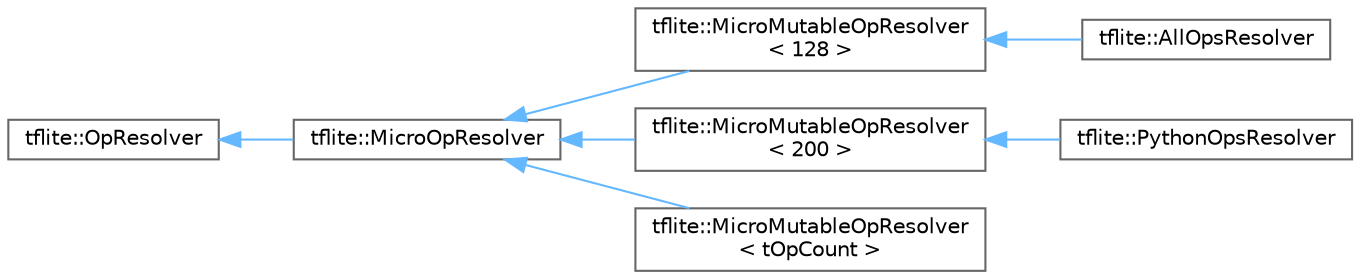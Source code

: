 digraph "Graphical Class Hierarchy"
{
 // LATEX_PDF_SIZE
  bgcolor="transparent";
  edge [fontname=Helvetica,fontsize=10,labelfontname=Helvetica,labelfontsize=10];
  node [fontname=Helvetica,fontsize=10,shape=box,height=0.2,width=0.4];
  rankdir="LR";
  Node0 [id="Node000000",label="tflite::OpResolver",height=0.2,width=0.4,color="grey40", fillcolor="white", style="filled",URL="$classtflite_1_1_op_resolver.html",tooltip=" "];
  Node0 -> Node1 [id="edge650_Node000000_Node000001",dir="back",color="steelblue1",style="solid",tooltip=" "];
  Node1 [id="Node000001",label="tflite::MicroOpResolver",height=0.2,width=0.4,color="grey40", fillcolor="white", style="filled",URL="$classtflite_1_1_micro_op_resolver.html",tooltip=" "];
  Node1 -> Node2 [id="edge651_Node000001_Node000002",dir="back",color="steelblue1",style="solid",tooltip=" "];
  Node2 [id="Node000002",label="tflite::MicroMutableOpResolver\l\< 128 \>",height=0.2,width=0.4,color="grey40", fillcolor="white", style="filled",URL="$classtflite_1_1_micro_mutable_op_resolver.html",tooltip=" "];
  Node2 -> Node3 [id="edge652_Node000002_Node000003",dir="back",color="steelblue1",style="solid",tooltip=" "];
  Node3 [id="Node000003",label="tflite::AllOpsResolver",height=0.2,width=0.4,color="grey40", fillcolor="white", style="filled",URL="$classtflite_1_1_all_ops_resolver.html",tooltip=" "];
  Node1 -> Node4 [id="edge653_Node000001_Node000004",dir="back",color="steelblue1",style="solid",tooltip=" "];
  Node4 [id="Node000004",label="tflite::MicroMutableOpResolver\l\< 200 \>",height=0.2,width=0.4,color="grey40", fillcolor="white", style="filled",URL="$classtflite_1_1_micro_mutable_op_resolver.html",tooltip=" "];
  Node4 -> Node5 [id="edge654_Node000004_Node000005",dir="back",color="steelblue1",style="solid",tooltip=" "];
  Node5 [id="Node000005",label="tflite::PythonOpsResolver",height=0.2,width=0.4,color="grey40", fillcolor="white", style="filled",URL="$classtflite_1_1_python_ops_resolver.html",tooltip=" "];
  Node1 -> Node6 [id="edge655_Node000001_Node000006",dir="back",color="steelblue1",style="solid",tooltip=" "];
  Node6 [id="Node000006",label="tflite::MicroMutableOpResolver\l\< tOpCount \>",height=0.2,width=0.4,color="grey40", fillcolor="white", style="filled",URL="$classtflite_1_1_micro_mutable_op_resolver.html",tooltip=" "];
}
